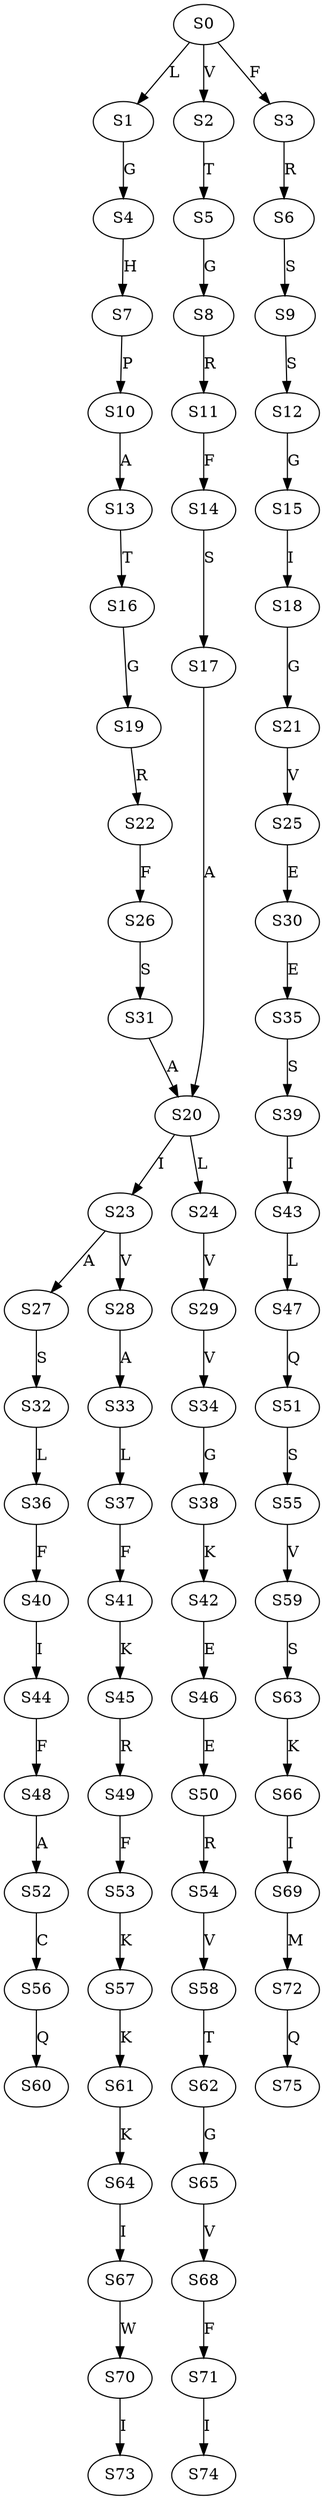strict digraph  {
	S0 -> S1 [ label = L ];
	S0 -> S2 [ label = V ];
	S0 -> S3 [ label = F ];
	S1 -> S4 [ label = G ];
	S2 -> S5 [ label = T ];
	S3 -> S6 [ label = R ];
	S4 -> S7 [ label = H ];
	S5 -> S8 [ label = G ];
	S6 -> S9 [ label = S ];
	S7 -> S10 [ label = P ];
	S8 -> S11 [ label = R ];
	S9 -> S12 [ label = S ];
	S10 -> S13 [ label = A ];
	S11 -> S14 [ label = F ];
	S12 -> S15 [ label = G ];
	S13 -> S16 [ label = T ];
	S14 -> S17 [ label = S ];
	S15 -> S18 [ label = I ];
	S16 -> S19 [ label = G ];
	S17 -> S20 [ label = A ];
	S18 -> S21 [ label = G ];
	S19 -> S22 [ label = R ];
	S20 -> S23 [ label = I ];
	S20 -> S24 [ label = L ];
	S21 -> S25 [ label = V ];
	S22 -> S26 [ label = F ];
	S23 -> S27 [ label = A ];
	S23 -> S28 [ label = V ];
	S24 -> S29 [ label = V ];
	S25 -> S30 [ label = E ];
	S26 -> S31 [ label = S ];
	S27 -> S32 [ label = S ];
	S28 -> S33 [ label = A ];
	S29 -> S34 [ label = V ];
	S30 -> S35 [ label = E ];
	S31 -> S20 [ label = A ];
	S32 -> S36 [ label = L ];
	S33 -> S37 [ label = L ];
	S34 -> S38 [ label = G ];
	S35 -> S39 [ label = S ];
	S36 -> S40 [ label = F ];
	S37 -> S41 [ label = F ];
	S38 -> S42 [ label = K ];
	S39 -> S43 [ label = I ];
	S40 -> S44 [ label = I ];
	S41 -> S45 [ label = K ];
	S42 -> S46 [ label = E ];
	S43 -> S47 [ label = L ];
	S44 -> S48 [ label = F ];
	S45 -> S49 [ label = R ];
	S46 -> S50 [ label = E ];
	S47 -> S51 [ label = Q ];
	S48 -> S52 [ label = A ];
	S49 -> S53 [ label = F ];
	S50 -> S54 [ label = R ];
	S51 -> S55 [ label = S ];
	S52 -> S56 [ label = C ];
	S53 -> S57 [ label = K ];
	S54 -> S58 [ label = V ];
	S55 -> S59 [ label = V ];
	S56 -> S60 [ label = Q ];
	S57 -> S61 [ label = K ];
	S58 -> S62 [ label = T ];
	S59 -> S63 [ label = S ];
	S61 -> S64 [ label = K ];
	S62 -> S65 [ label = G ];
	S63 -> S66 [ label = K ];
	S64 -> S67 [ label = I ];
	S65 -> S68 [ label = V ];
	S66 -> S69 [ label = I ];
	S67 -> S70 [ label = W ];
	S68 -> S71 [ label = F ];
	S69 -> S72 [ label = M ];
	S70 -> S73 [ label = I ];
	S71 -> S74 [ label = I ];
	S72 -> S75 [ label = Q ];
}
